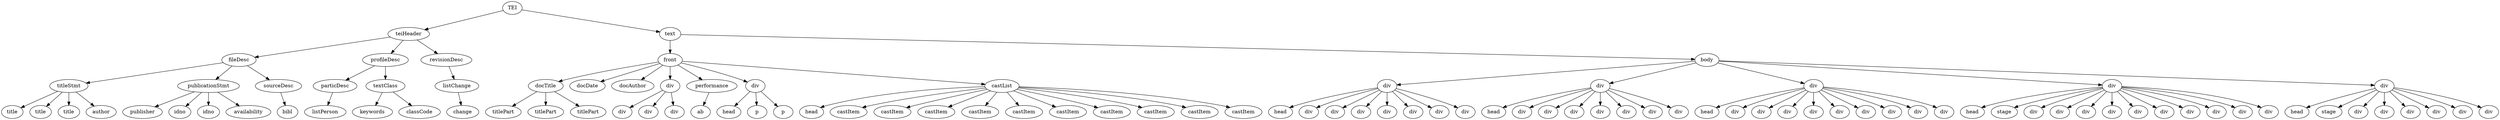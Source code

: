 digraph Tree {
	"t0" [label = "TEI"];
	"t1" [label = "teiHeader"];
	"t2" [label = "fileDesc"];
	"t3" [label = "titleStmt"];
	"t4" [label = "title"];
	"t5" [label = "title"];
	"t6" [label = "title"];
	"t7" [label = "author"];
	"t8" [label = "publicationStmt"];
	"t9" [label = "publisher"];
	"t10" [label = "idno"];
	"t11" [label = "idno"];
	"t12" [label = "availability"];
	"t13" [label = "sourceDesc"];
	"t14" [label = "bibl"];
	"t15" [label = "profileDesc"];
	"t16" [label = "particDesc"];
	"t17" [label = "listPerson"];
	"t18" [label = "textClass"];
	"t19" [label = "keywords"];
	"t20" [label = "classCode"];
	"t21" [label = "revisionDesc"];
	"t22" [label = "listChange"];
	"t23" [label = "change"];
	"t24" [label = "text"];
	"t25" [label = "front"];
	"t26" [label = "docTitle"];
	"t27" [label = "titlePart"];
	"t28" [label = "titlePart"];
	"t29" [label = "titlePart"];
	"t30" [label = "docDate"];
	"t31" [label = "docAuthor"];
	"t32" [label = "div"];
	"t33" [label = "div"];
	"t34" [label = "div"];
	"t35" [label = "div"];
	"t36" [label = "performance"];
	"t37" [label = "ab"];
	"t38" [label = "div"];
	"t39" [label = "head"];
	"t40" [label = "p"];
	"t41" [label = "p"];
	"t42" [label = "castList"];
	"t43" [label = "head"];
	"t44" [label = "castItem"];
	"t45" [label = "castItem"];
	"t46" [label = "castItem"];
	"t47" [label = "castItem"];
	"t48" [label = "castItem"];
	"t49" [label = "castItem"];
	"t50" [label = "castItem"];
	"t51" [label = "castItem"];
	"t52" [label = "castItem"];
	"t53" [label = "castItem"];
	"t54" [label = "body"];
	"t55" [label = "div"];
	"t56" [label = "head"];
	"t57" [label = "div"];
	"t58" [label = "div"];
	"t59" [label = "div"];
	"t60" [label = "div"];
	"t61" [label = "div"];
	"t62" [label = "div"];
	"t63" [label = "div"];
	"t64" [label = "div"];
	"t65" [label = "head"];
	"t66" [label = "div"];
	"t67" [label = "div"];
	"t68" [label = "div"];
	"t69" [label = "div"];
	"t70" [label = "div"];
	"t71" [label = "div"];
	"t72" [label = "div"];
	"t73" [label = "div"];
	"t74" [label = "head"];
	"t75" [label = "div"];
	"t76" [label = "div"];
	"t77" [label = "div"];
	"t78" [label = "div"];
	"t79" [label = "div"];
	"t80" [label = "div"];
	"t81" [label = "div"];
	"t82" [label = "div"];
	"t83" [label = "div"];
	"t84" [label = "div"];
	"t85" [label = "head"];
	"t86" [label = "stage"];
	"t87" [label = "div"];
	"t88" [label = "div"];
	"t89" [label = "div"];
	"t90" [label = "div"];
	"t91" [label = "div"];
	"t92" [label = "div"];
	"t93" [label = "div"];
	"t94" [label = "div"];
	"t95" [label = "div"];
	"t96" [label = "div"];
	"t97" [label = "div"];
	"t98" [label = "head"];
	"t99" [label = "stage"];
	"t100" [label = "div"];
	"t101" [label = "div"];
	"t102" [label = "div"];
	"t103" [label = "div"];
	"t104" [label = "div"];
	"t105" [label = "div"];
	"t0" -> "t1";
	"t1" -> "t2";
	"t2" -> "t3";
	"t3" -> "t4";
	"t3" -> "t5";
	"t3" -> "t6";
	"t3" -> "t7";
	"t2" -> "t8";
	"t8" -> "t9";
	"t8" -> "t10";
	"t8" -> "t11";
	"t8" -> "t12";
	"t2" -> "t13";
	"t13" -> "t14";
	"t1" -> "t15";
	"t15" -> "t16";
	"t16" -> "t17";
	"t15" -> "t18";
	"t18" -> "t19";
	"t18" -> "t20";
	"t1" -> "t21";
	"t21" -> "t22";
	"t22" -> "t23";
	"t0" -> "t24";
	"t24" -> "t25";
	"t25" -> "t26";
	"t26" -> "t27";
	"t26" -> "t28";
	"t26" -> "t29";
	"t25" -> "t30";
	"t25" -> "t31";
	"t25" -> "t32";
	"t32" -> "t33";
	"t32" -> "t34";
	"t32" -> "t35";
	"t25" -> "t36";
	"t36" -> "t37";
	"t25" -> "t38";
	"t38" -> "t39";
	"t38" -> "t40";
	"t38" -> "t41";
	"t25" -> "t42";
	"t42" -> "t43";
	"t42" -> "t44";
	"t42" -> "t45";
	"t42" -> "t46";
	"t42" -> "t47";
	"t42" -> "t48";
	"t42" -> "t49";
	"t42" -> "t50";
	"t42" -> "t51";
	"t42" -> "t52";
	"t42" -> "t53";
	"t24" -> "t54";
	"t54" -> "t55";
	"t55" -> "t56";
	"t55" -> "t57";
	"t55" -> "t58";
	"t55" -> "t59";
	"t55" -> "t60";
	"t55" -> "t61";
	"t55" -> "t62";
	"t55" -> "t63";
	"t54" -> "t64";
	"t64" -> "t65";
	"t64" -> "t66";
	"t64" -> "t67";
	"t64" -> "t68";
	"t64" -> "t69";
	"t64" -> "t70";
	"t64" -> "t71";
	"t64" -> "t72";
	"t54" -> "t73";
	"t73" -> "t74";
	"t73" -> "t75";
	"t73" -> "t76";
	"t73" -> "t77";
	"t73" -> "t78";
	"t73" -> "t79";
	"t73" -> "t80";
	"t73" -> "t81";
	"t73" -> "t82";
	"t73" -> "t83";
	"t54" -> "t84";
	"t84" -> "t85";
	"t84" -> "t86";
	"t84" -> "t87";
	"t84" -> "t88";
	"t84" -> "t89";
	"t84" -> "t90";
	"t84" -> "t91";
	"t84" -> "t92";
	"t84" -> "t93";
	"t84" -> "t94";
	"t84" -> "t95";
	"t84" -> "t96";
	"t54" -> "t97";
	"t97" -> "t98";
	"t97" -> "t99";
	"t97" -> "t100";
	"t97" -> "t101";
	"t97" -> "t102";
	"t97" -> "t103";
	"t97" -> "t104";
	"t97" -> "t105";
}
